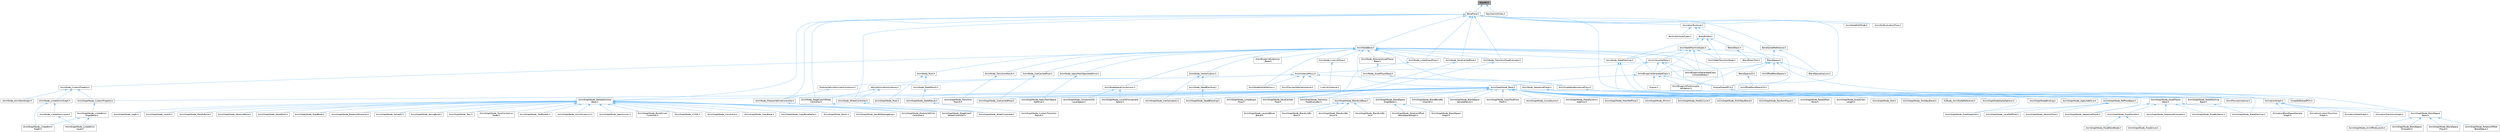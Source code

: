 digraph "Base64.h"
{
 // INTERACTIVE_SVG=YES
 // LATEX_PDF_SIZE
  bgcolor="transparent";
  edge [fontname=Helvetica,fontsize=10,labelfontname=Helvetica,labelfontsize=10];
  node [fontname=Helvetica,fontsize=10,shape=box,height=0.2,width=0.4];
  Node1 [id="Node000001",label="Base64.h",height=0.2,width=0.4,color="gray40", fillcolor="grey60", style="filled", fontcolor="black",tooltip=" "];
  Node1 -> Node2 [id="edge1_Node000001_Node000002",dir="back",color="steelblue1",style="solid",tooltip=" "];
  Node2 [id="Node000002",label="BonePose.h",height=0.2,width=0.4,color="grey40", fillcolor="white", style="filled",URL="$dd/d83/BonePose_8h.html",tooltip=" "];
  Node2 -> Node3 [id="edge2_Node000002_Node000003",dir="back",color="steelblue1",style="solid",tooltip=" "];
  Node3 [id="Node000003",label="AnimGraphNode_SkeletalControl\lBase.h",height=0.2,width=0.4,color="grey40", fillcolor="white", style="filled",URL="$d9/dff/AnimGraphNode__SkeletalControlBase_8h.html",tooltip=" "];
  Node3 -> Node4 [id="edge3_Node000003_Node000004",dir="back",color="steelblue1",style="solid",tooltip=" "];
  Node4 [id="Node000004",label="AnimGraphNode_AnimDynamics.h",height=0.2,width=0.4,color="grey40", fillcolor="white", style="filled",URL="$da/dc2/AnimGraphNode__AnimDynamics_8h.html",tooltip=" "];
  Node3 -> Node5 [id="edge4_Node000003_Node000005",dir="back",color="steelblue1",style="solid",tooltip=" "];
  Node5 [id="Node000005",label="AnimGraphNode_ApplyLimits.h",height=0.2,width=0.4,color="grey40", fillcolor="white", style="filled",URL="$dc/d36/AnimGraphNode__ApplyLimits_8h.html",tooltip=" "];
  Node3 -> Node6 [id="edge5_Node000003_Node000006",dir="back",color="steelblue1",style="solid",tooltip=" "];
  Node6 [id="Node000006",label="AnimGraphNode_BoneDriven\lController.h",height=0.2,width=0.4,color="grey40", fillcolor="white", style="filled",URL="$df/df3/AnimGraphNode__BoneDrivenController_8h.html",tooltip=" "];
  Node3 -> Node7 [id="edge6_Node000003_Node000007",dir="back",color="steelblue1",style="solid",tooltip=" "];
  Node7 [id="Node000007",label="AnimGraphNode_CCDIK.h",height=0.2,width=0.4,color="grey40", fillcolor="white", style="filled",URL="$df/d0d/AnimGraphNode__CCDIK_8h.html",tooltip=" "];
  Node3 -> Node8 [id="edge7_Node000003_Node000008",dir="back",color="steelblue1",style="solid",tooltip=" "];
  Node8 [id="Node000008",label="AnimGraphNode_Constraint.h",height=0.2,width=0.4,color="grey40", fillcolor="white", style="filled",URL="$d2/d98/AnimGraphNode__Constraint_8h.html",tooltip=" "];
  Node3 -> Node9 [id="edge8_Node000003_Node000009",dir="back",color="steelblue1",style="solid",tooltip=" "];
  Node9 [id="Node000009",label="AnimGraphNode_CopyBone.h",height=0.2,width=0.4,color="grey40", fillcolor="white", style="filled",URL="$dc/de6/AnimGraphNode__CopyBone_8h.html",tooltip=" "];
  Node3 -> Node10 [id="edge9_Node000003_Node000010",dir="back",color="steelblue1",style="solid",tooltip=" "];
  Node10 [id="Node000010",label="AnimGraphNode_CopyBoneDelta.h",height=0.2,width=0.4,color="grey40", fillcolor="white", style="filled",URL="$d8/d60/AnimGraphNode__CopyBoneDelta_8h.html",tooltip=" "];
  Node3 -> Node11 [id="edge10_Node000003_Node000011",dir="back",color="steelblue1",style="solid",tooltip=" "];
  Node11 [id="Node000011",label="AnimGraphNode_Fabrik.h",height=0.2,width=0.4,color="grey40", fillcolor="white", style="filled",URL="$d6/d79/AnimGraphNode__Fabrik_8h.html",tooltip=" "];
  Node3 -> Node12 [id="edge11_Node000003_Node000012",dir="back",color="steelblue1",style="solid",tooltip=" "];
  Node12 [id="Node000012",label="AnimGraphNode_HandIKRetargeting.h",height=0.2,width=0.4,color="grey40", fillcolor="white", style="filled",URL="$dd/dee/AnimGraphNode__HandIKRetargeting_8h.html",tooltip=" "];
  Node3 -> Node13 [id="edge12_Node000003_Node000013",dir="back",color="steelblue1",style="solid",tooltip=" "];
  Node13 [id="Node000013",label="AnimGraphNode_LegIK.h",height=0.2,width=0.4,color="grey40", fillcolor="white", style="filled",URL="$d3/d59/AnimGraphNode__LegIK_8h.html",tooltip=" "];
  Node3 -> Node14 [id="edge13_Node000003_Node000014",dir="back",color="steelblue1",style="solid",tooltip=" "];
  Node14 [id="Node000014",label="AnimGraphNode_LookAt.h",height=0.2,width=0.4,color="grey40", fillcolor="white", style="filled",URL="$dd/de3/AnimGraphNode__LookAt_8h.html",tooltip=" "];
  Node3 -> Node15 [id="edge14_Node000003_Node000015",dir="back",color="steelblue1",style="solid",tooltip=" "];
  Node15 [id="Node000015",label="AnimGraphNode_ModifyBone.h",height=0.2,width=0.4,color="grey40", fillcolor="white", style="filled",URL="$d1/d8e/AnimGraphNode__ModifyBone_8h.html",tooltip=" "];
  Node3 -> Node16 [id="edge15_Node000003_Node000016",dir="back",color="steelblue1",style="solid",tooltip=" "];
  Node16 [id="Node000016",label="AnimGraphNode_ModularVehicle\lController.h",height=0.2,width=0.4,color="grey40", fillcolor="white", style="filled",URL="$d3/d04/AnimGraphNode__ModularVehicleController_8h.html",tooltip=" "];
  Node3 -> Node17 [id="edge16_Node000003_Node000017",dir="back",color="steelblue1",style="solid",tooltip=" "];
  Node17 [id="Node000017",label="AnimGraphNode_ObserveBone.h",height=0.2,width=0.4,color="grey40", fillcolor="white", style="filled",URL="$d0/dcc/AnimGraphNode__ObserveBone_8h.html",tooltip=" "];
  Node3 -> Node18 [id="edge17_Node000003_Node000018",dir="back",color="steelblue1",style="solid",tooltip=" "];
  Node18 [id="Node000018",label="AnimGraphNode_ResetRoot.h",height=0.2,width=0.4,color="grey40", fillcolor="white", style="filled",URL="$dd/da9/AnimGraphNode__ResetRoot_8h.html",tooltip=" "];
  Node3 -> Node19 [id="edge18_Node000003_Node000019",dir="back",color="steelblue1",style="solid",tooltip=" "];
  Node19 [id="Node000019",label="AnimGraphNode_RigidBody.h",height=0.2,width=0.4,color="grey40", fillcolor="white", style="filled",URL="$d0/d05/AnimGraphNode__RigidBody_8h.html",tooltip=" "];
  Node3 -> Node20 [id="edge19_Node000003_Node000020",dir="back",color="steelblue1",style="solid",tooltip=" "];
  Node20 [id="Node000020",label="AnimGraphNode_RotationMultiplier.h",height=0.2,width=0.4,color="grey40", fillcolor="white", style="filled",URL="$d6/d16/AnimGraphNode__RotationMultiplier_8h.html",tooltip=" "];
  Node3 -> Node21 [id="edge20_Node000003_Node000021",dir="back",color="steelblue1",style="solid",tooltip=" "];
  Node21 [id="Node000021",label="AnimGraphNode_SplineIK.h",height=0.2,width=0.4,color="grey40", fillcolor="white", style="filled",URL="$d0/d7e/AnimGraphNode__SplineIK_8h.html",tooltip=" "];
  Node3 -> Node22 [id="edge21_Node000003_Node000022",dir="back",color="steelblue1",style="solid",tooltip=" "];
  Node22 [id="Node000022",label="AnimGraphNode_SpringBone.h",height=0.2,width=0.4,color="grey40", fillcolor="white", style="filled",URL="$dc/d38/AnimGraphNode__SpringBone_8h.html",tooltip=" "];
  Node3 -> Node23 [id="edge22_Node000003_Node000023",dir="back",color="steelblue1",style="solid",tooltip=" "];
  Node23 [id="Node000023",label="AnimGraphNode_StageCoach\lWheelController.h",height=0.2,width=0.4,color="grey40", fillcolor="white", style="filled",URL="$d6/dbe/AnimGraphNode__StageCoachWheelController_8h.html",tooltip=" "];
  Node3 -> Node24 [id="edge23_Node000003_Node000024",dir="back",color="steelblue1",style="solid",tooltip=" "];
  Node24 [id="Node000024",label="AnimGraphNode_Trail.h",height=0.2,width=0.4,color="grey40", fillcolor="white", style="filled",URL="$d4/d5a/AnimGraphNode__Trail_8h.html",tooltip=" "];
  Node3 -> Node25 [id="edge24_Node000003_Node000025",dir="back",color="steelblue1",style="solid",tooltip=" "];
  Node25 [id="Node000025",label="AnimGraphNode_TwistCorrective\lNode.h",height=0.2,width=0.4,color="grey40", fillcolor="white", style="filled",URL="$de/d7f/AnimGraphNode__TwistCorrectiveNode_8h.html",tooltip=" "];
  Node3 -> Node26 [id="edge25_Node000003_Node000026",dir="back",color="steelblue1",style="solid",tooltip=" "];
  Node26 [id="Node000026",label="AnimGraphNode_TwoBoneIK.h",height=0.2,width=0.4,color="grey40", fillcolor="white", style="filled",URL="$d1/dc2/AnimGraphNode__TwoBoneIK_8h.html",tooltip=" "];
  Node3 -> Node27 [id="edge26_Node000003_Node000027",dir="back",color="steelblue1",style="solid",tooltip=" "];
  Node27 [id="Node000027",label="AnimGraphNode_WheelController.h",height=0.2,width=0.4,color="grey40", fillcolor="white", style="filled",URL="$df/de4/AnimGraphNode__WheelController_8h.html",tooltip=" "];
  Node2 -> Node28 [id="edge27_Node000002_Node000028",dir="back",color="steelblue1",style="solid",tooltip=" "];
  Node28 [id="Node000028",label="AnimNodeBase.h",height=0.2,width=0.4,color="grey40", fillcolor="white", style="filled",URL="$d9/dce/AnimNodeBase_8h.html",tooltip=" "];
  Node28 -> Node29 [id="edge28_Node000028_Node000029",dir="back",color="steelblue1",style="solid",tooltip=" "];
  Node29 [id="Node000029",label="AnimBlueprintExtension\l_Base.h",height=0.2,width=0.4,color="grey40", fillcolor="white", style="filled",URL="$d1/d73/AnimBlueprintExtension__Base_8h.html",tooltip=" "];
  Node28 -> Node30 [id="edge29_Node000028_Node000030",dir="back",color="steelblue1",style="solid",tooltip=" "];
  Node30 [id="Node000030",label="AnimBlueprintGeneratedClass.h",height=0.2,width=0.4,color="grey40", fillcolor="white", style="filled",URL="$dc/d81/AnimBlueprintGeneratedClass_8h.html",tooltip=" "];
  Node30 -> Node31 [id="edge30_Node000030_Node000031",dir="back",color="steelblue1",style="solid",tooltip=" "];
  Node31 [id="Node000031",label="AnimBlueprintPostCompile\lValidation.h",height=0.2,width=0.4,color="grey40", fillcolor="white", style="filled",URL="$de/d1b/AnimBlueprintPostCompileValidation_8h.html",tooltip=" "];
  Node30 -> Node32 [id="edge31_Node000030_Node000032",dir="back",color="steelblue1",style="solid",tooltip=" "];
  Node32 [id="Node000032",label="AnimGraphNode_Base.h",height=0.2,width=0.4,color="grey40", fillcolor="white", style="filled",URL="$d0/dfb/AnimGraphNode__Base_8h.html",tooltip=" "];
  Node32 -> Node33 [id="edge32_Node000032_Node000033",dir="back",color="steelblue1",style="solid",tooltip=" "];
  Node33 [id="Node000033",label="AnimGraphNodeAlphaOptions.h",height=0.2,width=0.4,color="grey40", fillcolor="white", style="filled",URL="$d6/df6/AnimGraphNodeAlphaOptions_8h.html",tooltip=" "];
  Node32 -> Node34 [id="edge33_Node000032_Node000034",dir="back",color="steelblue1",style="solid",tooltip=" "];
  Node34 [id="Node000034",label="AnimGraphNodeBinding.h",height=0.2,width=0.4,color="grey40", fillcolor="white", style="filled",URL="$d6/d3b/AnimGraphNodeBinding_8h.html",tooltip=" "];
  Node32 -> Node35 [id="edge34_Node000032_Node000035",dir="back",color="steelblue1",style="solid",tooltip=" "];
  Node35 [id="Node000035",label="AnimGraphNode_ApplyAdditive.h",height=0.2,width=0.4,color="grey40", fillcolor="white", style="filled",URL="$da/d67/AnimGraphNode__ApplyAdditive_8h.html",tooltip=" "];
  Node32 -> Node36 [id="edge35_Node000032_Node000036",dir="back",color="steelblue1",style="solid",tooltip=" "];
  Node36 [id="Node000036",label="AnimGraphNode_ApplyMeshSpace\lAdditive.h",height=0.2,width=0.4,color="grey40", fillcolor="white", style="filled",URL="$dd/dc4/AnimGraphNode__ApplyMeshSpaceAdditive_8h.html",tooltip=" "];
  Node32 -> Node37 [id="edge36_Node000032_Node000037",dir="back",color="steelblue1",style="solid",tooltip=" "];
  Node37 [id="Node000037",label="AnimGraphNode_AssetPlayer\lBase.h",height=0.2,width=0.4,color="grey40", fillcolor="white", style="filled",URL="$d1/d4f/AnimGraphNode__AssetPlayerBase_8h.html",tooltip=" "];
  Node37 -> Node38 [id="edge37_Node000037_Node000038",dir="back",color="steelblue1",style="solid",tooltip=" "];
  Node38 [id="Node000038",label="AnimGraphNode_BlendSpace\lBase.h",height=0.2,width=0.4,color="grey40", fillcolor="white", style="filled",URL="$d7/d6d/AnimGraphNode__BlendSpaceBase_8h.html",tooltip=" "];
  Node38 -> Node39 [id="edge38_Node000038_Node000039",dir="back",color="steelblue1",style="solid",tooltip=" "];
  Node39 [id="Node000039",label="AnimGraphNode_AimOffsetLookAt.h",height=0.2,width=0.4,color="grey40", fillcolor="white", style="filled",URL="$d2/daa/AnimGraphNode__AimOffsetLookAt_8h.html",tooltip=" "];
  Node38 -> Node40 [id="edge39_Node000038_Node000040",dir="back",color="steelblue1",style="solid",tooltip=" "];
  Node40 [id="Node000040",label="AnimGraphNode_BlendSpace\lEvaluator.h",height=0.2,width=0.4,color="grey40", fillcolor="white", style="filled",URL="$d0/d5d/AnimGraphNode__BlendSpaceEvaluator_8h.html",tooltip=" "];
  Node38 -> Node41 [id="edge40_Node000038_Node000041",dir="back",color="steelblue1",style="solid",tooltip=" "];
  Node41 [id="Node000041",label="AnimGraphNode_BlendSpace\lPlayer.h",height=0.2,width=0.4,color="grey40", fillcolor="white", style="filled",URL="$d2/d22/AnimGraphNode__BlendSpacePlayer_8h.html",tooltip=" "];
  Node38 -> Node42 [id="edge41_Node000038_Node000042",dir="back",color="steelblue1",style="solid",tooltip=" "];
  Node42 [id="Node000042",label="AnimGraphNode_RotationOffset\lBlendSpace.h",height=0.2,width=0.4,color="grey40", fillcolor="white", style="filled",URL="$dc/dd5/AnimGraphNode__RotationOffsetBlendSpace_8h.html",tooltip=" "];
  Node37 -> Node43 [id="edge42_Node000037_Node000043",dir="back",color="steelblue1",style="solid",tooltip=" "];
  Node43 [id="Node000043",label="AnimGraphNode_PoseByName.h",height=0.2,width=0.4,color="grey40", fillcolor="white", style="filled",URL="$d7/d02/AnimGraphNode__PoseByName_8h.html",tooltip=" "];
  Node37 -> Node44 [id="edge43_Node000037_Node000044",dir="back",color="steelblue1",style="solid",tooltip=" "];
  Node44 [id="Node000044",label="AnimGraphNode_PoseHandler.h",height=0.2,width=0.4,color="grey40", fillcolor="white", style="filled",URL="$df/dfb/AnimGraphNode__PoseHandler_8h.html",tooltip=" "];
  Node44 -> Node45 [id="edge44_Node000044_Node000045",dir="back",color="steelblue1",style="solid",tooltip=" "];
  Node45 [id="Node000045",label="AnimGraphNode_PoseBlendNode.h",height=0.2,width=0.4,color="grey40", fillcolor="white", style="filled",URL="$de/d70/AnimGraphNode__PoseBlendNode_8h.html",tooltip=" "];
  Node44 -> Node46 [id="edge45_Node000044_Node000046",dir="back",color="steelblue1",style="solid",tooltip=" "];
  Node46 [id="Node000046",label="AnimGraphNode_PoseDriver.h",height=0.2,width=0.4,color="grey40", fillcolor="white", style="filled",URL="$d7/d7d/AnimGraphNode__PoseDriver_8h.html",tooltip=" "];
  Node37 -> Node47 [id="edge46_Node000037_Node000047",dir="back",color="steelblue1",style="solid",tooltip=" "];
  Node47 [id="Node000047",label="AnimGraphNode_SequenceEvaluator.h",height=0.2,width=0.4,color="grey40", fillcolor="white", style="filled",URL="$d1/d1c/AnimGraphNode__SequenceEvaluator_8h.html",tooltip=" "];
  Node37 -> Node48 [id="edge47_Node000037_Node000048",dir="back",color="steelblue1",style="solid",tooltip=" "];
  Node48 [id="Node000048",label="AnimGraphNode_SequencePlayer.h",height=0.2,width=0.4,color="grey40", fillcolor="white", style="filled",URL="$d2/d91/AnimGraphNode__SequencePlayer_8h.html",tooltip=" "];
  Node32 -> Node49 [id="edge48_Node000032_Node000049",dir="back",color="steelblue1",style="solid",tooltip=" "];
  Node49 [id="Node000049",label="AnimGraphNode_BlendBoneBy\lChannel.h",height=0.2,width=0.4,color="grey40", fillcolor="white", style="filled",URL="$de/da9/AnimGraphNode__BlendBoneByChannel_8h.html",tooltip=" "];
  Node32 -> Node50 [id="edge49_Node000032_Node000050",dir="back",color="steelblue1",style="solid",tooltip=" "];
  Node50 [id="Node000050",label="AnimGraphNode_BlendListBase.h",height=0.2,width=0.4,color="grey40", fillcolor="white", style="filled",URL="$d7/d20/AnimGraphNode__BlendListBase_8h.html",tooltip=" "];
  Node50 -> Node51 [id="edge50_Node000050_Node000051",dir="back",color="steelblue1",style="solid",tooltip=" "];
  Node51 [id="Node000051",label="AnimGraphNode_BlendListBy\lBool.h",height=0.2,width=0.4,color="grey40", fillcolor="white", style="filled",URL="$d9/d9d/AnimGraphNode__BlendListByBool_8h.html",tooltip=" "];
  Node50 -> Node52 [id="edge51_Node000050_Node000052",dir="back",color="steelblue1",style="solid",tooltip=" "];
  Node52 [id="Node000052",label="AnimGraphNode_BlendListBy\lEnum.h",height=0.2,width=0.4,color="grey40", fillcolor="white", style="filled",URL="$de/d60/AnimGraphNode__BlendListByEnum_8h.html",tooltip=" "];
  Node50 -> Node53 [id="edge52_Node000050_Node000053",dir="back",color="steelblue1",style="solid",tooltip=" "];
  Node53 [id="Node000053",label="AnimGraphNode_BlendListBy\lInt.h",height=0.2,width=0.4,color="grey40", fillcolor="white", style="filled",URL="$dc/df2/AnimGraphNode__BlendListByInt_8h.html",tooltip=" "];
  Node50 -> Node54 [id="edge53_Node000050_Node000054",dir="back",color="steelblue1",style="solid",tooltip=" "];
  Node54 [id="Node000054",label="AnimGraphNode_LayeredBone\lBlend.h",height=0.2,width=0.4,color="grey40", fillcolor="white", style="filled",URL="$d2/d01/AnimGraphNode__LayeredBoneBlend_8h.html",tooltip=" "];
  Node32 -> Node55 [id="edge54_Node000032_Node000055",dir="back",color="steelblue1",style="solid",tooltip=" "];
  Node55 [id="Node000055",label="AnimGraphNode_BlendSpace\lGraphBase.h",height=0.2,width=0.4,color="grey40", fillcolor="white", style="filled",URL="$d6/d44/AnimGraphNode__BlendSpaceGraphBase_8h.html",tooltip=" "];
  Node55 -> Node56 [id="edge55_Node000055_Node000056",dir="back",color="steelblue1",style="solid",tooltip=" "];
  Node56 [id="Node000056",label="AnimGraphNode_BlendSpace\lGraph.h",height=0.2,width=0.4,color="grey40", fillcolor="white", style="filled",URL="$d7/d81/AnimGraphNode__BlendSpaceGraph_8h.html",tooltip=" "];
  Node55 -> Node57 [id="edge56_Node000055_Node000057",dir="back",color="steelblue1",style="solid",tooltip=" "];
  Node57 [id="Node000057",label="AnimGraphNode_RotationOffset\lBlendSpaceGraph.h",height=0.2,width=0.4,color="grey40", fillcolor="white", style="filled",URL="$d0/d4c/AnimGraphNode__RotationOffsetBlendSpaceGraph_8h.html",tooltip=" "];
  Node32 -> Node58 [id="edge57_Node000032_Node000058",dir="back",color="steelblue1",style="solid",tooltip=" "];
  Node58 [id="Node000058",label="AnimGraphNode_BlendSpace\lSampleResult.h",height=0.2,width=0.4,color="grey40", fillcolor="white", style="filled",URL="$de/df8/AnimGraphNode__BlendSpaceSampleResult_8h.html",tooltip=" "];
  Node32 -> Node59 [id="edge58_Node000032_Node000059",dir="back",color="steelblue1",style="solid",tooltip=" "];
  Node59 [id="Node000059",label="AnimGraphNode_ComponentTo\lLocalSpace.h",height=0.2,width=0.4,color="grey40", fillcolor="white", style="filled",URL="$d1/d3f/AnimGraphNode__ComponentToLocalSpace_8h.html",tooltip=" "];
  Node32 -> Node60 [id="edge59_Node000032_Node000060",dir="back",color="steelblue1",style="solid",tooltip=" "];
  Node60 [id="Node000060",label="AnimGraphNode_CopyPoseFrom\lMesh.h",height=0.2,width=0.4,color="grey40", fillcolor="white", style="filled",URL="$d6/d71/AnimGraphNode__CopyPoseFromMesh_8h.html",tooltip=" "];
  Node32 -> Node61 [id="edge60_Node000032_Node000061",dir="back",color="steelblue1",style="solid",tooltip=" "];
  Node61 [id="Node000061",label="AnimGraphNode_CurveSource.h",height=0.2,width=0.4,color="grey40", fillcolor="white", style="filled",URL="$dc/de5/AnimGraphNode__CurveSource_8h.html",tooltip=" "];
  Node32 -> Node62 [id="edge61_Node000032_Node000062",dir="back",color="steelblue1",style="solid",tooltip=" "];
  Node62 [id="Node000062",label="AnimGraphNode_CustomProperty.h",height=0.2,width=0.4,color="grey40", fillcolor="white", style="filled",URL="$d8/d3f/AnimGraphNode__CustomProperty_8h.html",tooltip=" "];
  Node62 -> Node63 [id="edge62_Node000062_Node000063",dir="back",color="steelblue1",style="solid",tooltip=" "];
  Node63 [id="Node000063",label="AnimGraphNode_LinkedAnim\lGraphBase.h",height=0.2,width=0.4,color="grey40", fillcolor="white", style="filled",URL="$d5/de1/AnimGraphNode__LinkedAnimGraphBase_8h.html",tooltip=" "];
  Node63 -> Node64 [id="edge63_Node000063_Node000064",dir="back",color="steelblue1",style="solid",tooltip=" "];
  Node64 [id="Node000064",label="AnimGraphNode_LinkedAnim\lGraph.h",height=0.2,width=0.4,color="grey40", fillcolor="white", style="filled",URL="$da/dd5/AnimGraphNode__LinkedAnimGraph_8h.html",tooltip=" "];
  Node63 -> Node65 [id="edge64_Node000063_Node000065",dir="back",color="steelblue1",style="solid",tooltip=" "];
  Node65 [id="Node000065",label="AnimGraphNode_LinkedAnim\lLayer.h",height=0.2,width=0.4,color="grey40", fillcolor="white", style="filled",URL="$dc/d51/AnimGraphNode__LinkedAnimLayer_8h.html",tooltip=" "];
  Node32 -> Node66 [id="edge65_Node000032_Node000066",dir="back",color="steelblue1",style="solid",tooltip=" "];
  Node66 [id="Node000066",label="AnimGraphNode_DeadBlending.h",height=0.2,width=0.4,color="grey40", fillcolor="white", style="filled",URL="$d8/d73/AnimGraphNode__DeadBlending_8h.html",tooltip=" "];
  Node32 -> Node67 [id="edge66_Node000032_Node000067",dir="back",color="steelblue1",style="solid",tooltip=" "];
  Node67 [id="Node000067",label="AnimGraphNode_Inertialization.h",height=0.2,width=0.4,color="grey40", fillcolor="white", style="filled",URL="$d7/d66/AnimGraphNode__Inertialization_8h.html",tooltip=" "];
  Node32 -> Node68 [id="edge67_Node000032_Node000068",dir="back",color="steelblue1",style="solid",tooltip=" "];
  Node68 [id="Node000068",label="AnimGraphNode_LinkedInput\lPose.h",height=0.2,width=0.4,color="grey40", fillcolor="white", style="filled",URL="$d7/d8c/AnimGraphNode__LinkedInputPose_8h.html",tooltip=" "];
  Node32 -> Node69 [id="edge68_Node000032_Node000069",dir="back",color="steelblue1",style="solid",tooltip=" "];
  Node69 [id="Node000069",label="AnimGraphNode_LocalToComponent\lSpace.h",height=0.2,width=0.4,color="grey40", fillcolor="white", style="filled",URL="$d6/d01/AnimGraphNode__LocalToComponentSpace_8h.html",tooltip=" "];
  Node32 -> Node70 [id="edge69_Node000032_Node000070",dir="back",color="steelblue1",style="solid",tooltip=" "];
  Node70 [id="Node000070",label="AnimGraphNode_MakeDynamic\lAdditive.h",height=0.2,width=0.4,color="grey40", fillcolor="white", style="filled",URL="$d4/dc9/AnimGraphNode__MakeDynamicAdditive_8h.html",tooltip=" "];
  Node32 -> Node71 [id="edge70_Node000032_Node000071",dir="back",color="steelblue1",style="solid",tooltip=" "];
  Node71 [id="Node000071",label="AnimGraphNode_MeshRefPose.h",height=0.2,width=0.4,color="grey40", fillcolor="white", style="filled",URL="$d3/d58/AnimGraphNode__MeshRefPose_8h.html",tooltip=" "];
  Node32 -> Node72 [id="edge71_Node000032_Node000072",dir="back",color="steelblue1",style="solid",tooltip=" "];
  Node72 [id="Node000072",label="AnimGraphNode_Mirror.h",height=0.2,width=0.4,color="grey40", fillcolor="white", style="filled",URL="$de/d96/AnimGraphNode__Mirror_8h.html",tooltip=" "];
  Node32 -> Node73 [id="edge72_Node000032_Node000073",dir="back",color="steelblue1",style="solid",tooltip=" "];
  Node73 [id="Node000073",label="AnimGraphNode_ModifyCurve.h",height=0.2,width=0.4,color="grey40", fillcolor="white", style="filled",URL="$d5/d09/AnimGraphNode__ModifyCurve_8h.html",tooltip=" "];
  Node32 -> Node74 [id="edge73_Node000032_Node000074",dir="back",color="steelblue1",style="solid",tooltip=" "];
  Node74 [id="Node000074",label="AnimGraphNode_MultiWayBlend.h",height=0.2,width=0.4,color="grey40", fillcolor="white", style="filled",URL="$dd/dcb/AnimGraphNode__MultiWayBlend_8h.html",tooltip=" "];
  Node32 -> Node75 [id="edge74_Node000032_Node000075",dir="back",color="steelblue1",style="solid",tooltip=" "];
  Node75 [id="Node000075",label="AnimGraphNode_PoseSnapshot.h",height=0.2,width=0.4,color="grey40", fillcolor="white", style="filled",URL="$d1/d92/AnimGraphNode__PoseSnapshot_8h.html",tooltip=" "];
  Node32 -> Node76 [id="edge75_Node000032_Node000076",dir="back",color="steelblue1",style="solid",tooltip=" "];
  Node76 [id="Node000076",label="AnimGraphNode_RandomPlayer.h",height=0.2,width=0.4,color="grey40", fillcolor="white", style="filled",URL="$dc/d48/AnimGraphNode__RandomPlayer_8h.html",tooltip=" "];
  Node32 -> Node77 [id="edge76_Node000032_Node000077",dir="back",color="steelblue1",style="solid",tooltip=" "];
  Node77 [id="Node000077",label="AnimGraphNode_RefPoseBase.h",height=0.2,width=0.4,color="grey40", fillcolor="white", style="filled",URL="$d8/d34/AnimGraphNode__RefPoseBase_8h.html",tooltip=" "];
  Node77 -> Node78 [id="edge77_Node000077_Node000078",dir="back",color="steelblue1",style="solid",tooltip=" "];
  Node78 [id="Node000078",label="AnimGraphNode_IdentityPose.h",height=0.2,width=0.4,color="grey40", fillcolor="white", style="filled",URL="$d8/dac/AnimGraphNode__IdentityPose_8h.html",tooltip=" "];
  Node77 -> Node79 [id="edge78_Node000077_Node000079",dir="back",color="steelblue1",style="solid",tooltip=" "];
  Node79 [id="Node000079",label="AnimGraphNode_LocalRefPose.h",height=0.2,width=0.4,color="grey40", fillcolor="white", style="filled",URL="$df/d6f/AnimGraphNode__LocalRefPose_8h.html",tooltip=" "];
  Node77 -> Node75 [id="edge79_Node000077_Node000075",dir="back",color="steelblue1",style="solid",tooltip=" "];
  Node32 -> Node80 [id="edge80_Node000032_Node000080",dir="back",color="steelblue1",style="solid",tooltip=" "];
  Node80 [id="Node000080",label="AnimGraphNode_Root.h",height=0.2,width=0.4,color="grey40", fillcolor="white", style="filled",URL="$d2/d39/AnimGraphNode__Root_8h.html",tooltip=" "];
  Node32 -> Node81 [id="edge81_Node000032_Node000081",dir="back",color="steelblue1",style="solid",tooltip=" "];
  Node81 [id="Node000081",label="AnimGraphNode_RotateRoot\lBone.h",height=0.2,width=0.4,color="grey40", fillcolor="white", style="filled",URL="$d4/de0/AnimGraphNode__RotateRootBone_8h.html",tooltip=" "];
  Node32 -> Node82 [id="edge82_Node000032_Node000082",dir="back",color="steelblue1",style="solid",tooltip=" "];
  Node82 [id="Node000082",label="AnimGraphNode_SaveCached\lPose.h",height=0.2,width=0.4,color="grey40", fillcolor="white", style="filled",URL="$df/d5e/AnimGraphNode__SaveCachedPose_8h.html",tooltip=" "];
  Node32 -> Node83 [id="edge83_Node000032_Node000083",dir="back",color="steelblue1",style="solid",tooltip=" "];
  Node83 [id="Node000083",label="AnimGraphNode_ScaleChain\lLength.h",height=0.2,width=0.4,color="grey40", fillcolor="white", style="filled",URL="$d9/df8/AnimGraphNode__ScaleChainLength_8h.html",tooltip=" "];
  Node32 -> Node3 [id="edge84_Node000032_Node000003",dir="back",color="steelblue1",style="solid",tooltip=" "];
  Node32 -> Node84 [id="edge85_Node000032_Node000084",dir="back",color="steelblue1",style="solid",tooltip=" "];
  Node84 [id="Node000084",label="AnimGraphNode_Slot.h",height=0.2,width=0.4,color="grey40", fillcolor="white", style="filled",URL="$df/d63/AnimGraphNode__Slot_8h.html",tooltip=" "];
  Node32 -> Node85 [id="edge86_Node000032_Node000085",dir="back",color="steelblue1",style="solid",tooltip=" "];
  Node85 [id="Node000085",label="AnimGraphNode_StateMachine\lBase.h",height=0.2,width=0.4,color="grey40", fillcolor="white", style="filled",URL="$dc/d11/AnimGraphNode__StateMachineBase_8h.html",tooltip=" "];
  Node85 -> Node86 [id="edge87_Node000085_Node000086",dir="back",color="steelblue1",style="solid",tooltip=" "];
  Node86 [id="Node000086",label="AnimGraphNode_StateMachine.h",height=0.2,width=0.4,color="grey40", fillcolor="white", style="filled",URL="$d9/d4d/AnimGraphNode__StateMachine_8h.html",tooltip=" "];
  Node32 -> Node87 [id="edge88_Node000032_Node000087",dir="back",color="steelblue1",style="solid",tooltip=" "];
  Node87 [id="Node000087",label="AnimGraphNode_StateResult.h",height=0.2,width=0.4,color="grey40", fillcolor="white", style="filled",URL="$d3/d7e/AnimGraphNode__StateResult_8h.html",tooltip=" "];
  Node87 -> Node88 [id="edge89_Node000087_Node000088",dir="back",color="steelblue1",style="solid",tooltip=" "];
  Node88 [id="Node000088",label="AnimGraphNode_CustomTransition\lResult.h",height=0.2,width=0.4,color="grey40", fillcolor="white", style="filled",URL="$df/d6e/AnimGraphNode__CustomTransitionResult_8h.html",tooltip=" "];
  Node32 -> Node89 [id="edge90_Node000032_Node000089",dir="back",color="steelblue1",style="solid",tooltip=" "];
  Node89 [id="Node000089",label="AnimGraphNode_Transition\lPoseEvaluator.h",height=0.2,width=0.4,color="grey40", fillcolor="white", style="filled",URL="$d8/dec/AnimGraphNode__TransitionPoseEvaluator_8h.html",tooltip=" "];
  Node32 -> Node90 [id="edge91_Node000032_Node000090",dir="back",color="steelblue1",style="solid",tooltip=" "];
  Node90 [id="Node000090",label="AnimGraphNode_Transition\lResult.h",height=0.2,width=0.4,color="grey40", fillcolor="white", style="filled",URL="$d7/d74/AnimGraphNode__TransitionResult_8h.html",tooltip=" "];
  Node32 -> Node91 [id="edge92_Node000032_Node000091",dir="back",color="steelblue1",style="solid",tooltip=" "];
  Node91 [id="Node000091",label="AnimGraphNode_TwoWayBlend.h",height=0.2,width=0.4,color="grey40", fillcolor="white", style="filled",URL="$d0/df0/AnimGraphNode__TwoWayBlend_8h.html",tooltip=" "];
  Node32 -> Node92 [id="edge93_Node000032_Node000092",dir="back",color="steelblue1",style="solid",tooltip=" "];
  Node92 [id="Node000092",label="AnimGraphNode_UseCachedPose.h",height=0.2,width=0.4,color="grey40", fillcolor="white", style="filled",URL="$d8/d30/AnimGraphNode__UseCachedPose_8h.html",tooltip=" "];
  Node32 -> Node93 [id="edge94_Node000032_Node000093",dir="back",color="steelblue1",style="solid",tooltip=" "];
  Node93 [id="Node000093",label="AnimationGraph.h",height=0.2,width=0.4,color="grey40", fillcolor="white", style="filled",URL="$df/d2e/AnimationGraph_8h.html",tooltip=" "];
  Node93 -> Node94 [id="edge95_Node000093_Node000094",dir="back",color="steelblue1",style="solid",tooltip=" "];
  Node94 [id="Node000094",label="AnimationBlendSpaceSample\lGraph.h",height=0.2,width=0.4,color="grey40", fillcolor="white", style="filled",URL="$d1/d35/AnimationBlendSpaceSampleGraph_8h.html",tooltip=" "];
  Node93 -> Node95 [id="edge96_Node000093_Node000095",dir="back",color="steelblue1",style="solid",tooltip=" "];
  Node95 [id="Node000095",label="AnimationCustomTransition\lGraph.h",height=0.2,width=0.4,color="grey40", fillcolor="white", style="filled",URL="$dc/d6c/AnimationCustomTransitionGraph_8h.html",tooltip=" "];
  Node93 -> Node96 [id="edge97_Node000093_Node000096",dir="back",color="steelblue1",style="solid",tooltip=" "];
  Node96 [id="Node000096",label="AnimationStateGraph.h",height=0.2,width=0.4,color="grey40", fillcolor="white", style="filled",URL="$d1/d71/AnimationStateGraph_8h.html",tooltip=" "];
  Node93 -> Node97 [id="edge98_Node000093_Node000097",dir="back",color="steelblue1",style="solid",tooltip=" "];
  Node97 [id="Node000097",label="AnimationTransitionGraph.h",height=0.2,width=0.4,color="grey40", fillcolor="white", style="filled",URL="$d2/d0b/AnimationTransitionGraph_8h.html",tooltip=" "];
  Node32 -> Node98 [id="edge99_Node000032_Node000098",dir="back",color="steelblue1",style="solid",tooltip=" "];
  Node98 [id="Node000098",label="K2Node_AnimNodeReference.h",height=0.2,width=0.4,color="grey40", fillcolor="white", style="filled",URL="$d2/d81/K2Node__AnimNodeReference_8h.html",tooltip=" "];
  Node30 -> Node99 [id="edge100_Node000030_Node000099",dir="back",color="steelblue1",style="solid",tooltip=" "];
  Node99 [id="Node000099",label="Engine.h",height=0.2,width=0.4,color="grey40", fillcolor="white", style="filled",URL="$d1/d34/Public_2Engine_8h.html",tooltip=" "];
  Node30 -> Node100 [id="edge101_Node000030_Node000100",dir="back",color="steelblue1",style="solid",tooltip=" "];
  Node100 [id="Node000100",label="EngineSharedPCH.h",height=0.2,width=0.4,color="grey40", fillcolor="white", style="filled",URL="$dc/dbb/EngineSharedPCH_8h.html",tooltip=" "];
  Node100 -> Node101 [id="edge102_Node000100_Node000101",dir="back",color="steelblue1",style="solid",tooltip=" "];
  Node101 [id="Node000101",label="UnrealEdSharedPCH.h",height=0.2,width=0.4,color="grey40", fillcolor="white", style="filled",URL="$d1/de6/UnrealEdSharedPCH_8h.html",tooltip=" "];
  Node28 -> Node32 [id="edge103_Node000028_Node000032",dir="back",color="steelblue1",style="solid",tooltip=" "];
  Node28 -> Node102 [id="edge104_Node000028_Node000102",dir="back",color="steelblue1",style="solid",tooltip=" "];
  Node102 [id="Node000102",label="AnimNodeAlphaOptions.h",height=0.2,width=0.4,color="grey40", fillcolor="white", style="filled",URL="$df/d96/AnimNodeAlphaOptions_8h.html",tooltip=" "];
  Node28 -> Node103 [id="edge105_Node000028_Node000103",dir="back",color="steelblue1",style="solid",tooltip=" "];
  Node103 [id="Node000103",label="AnimNodeSpaceConversions.h",height=0.2,width=0.4,color="grey40", fillcolor="white", style="filled",URL="$da/d0a/AnimNodeSpaceConversions_8h.html",tooltip=" "];
  Node103 -> Node59 [id="edge106_Node000103_Node000059",dir="back",color="steelblue1",style="solid",tooltip=" "];
  Node103 -> Node69 [id="edge107_Node000103_Node000069",dir="back",color="steelblue1",style="solid",tooltip=" "];
  Node28 -> Node104 [id="edge108_Node000028_Node000104",dir="back",color="steelblue1",style="solid",tooltip=" "];
  Node104 [id="Node000104",label="AnimNode_ApplyMeshSpaceAdditive.h",height=0.2,width=0.4,color="grey40", fillcolor="white", style="filled",URL="$d9/d6b/AnimNode__ApplyMeshSpaceAdditive_8h.html",tooltip=" "];
  Node104 -> Node36 [id="edge109_Node000104_Node000036",dir="back",color="steelblue1",style="solid",tooltip=" "];
  Node28 -> Node105 [id="edge110_Node000028_Node000105",dir="back",color="steelblue1",style="solid",tooltip=" "];
  Node105 [id="Node000105",label="AnimNode_CustomProperty.h",height=0.2,width=0.4,color="grey40", fillcolor="white", style="filled",URL="$d3/ddc/AnimNode__CustomProperty_8h.html",tooltip=" "];
  Node105 -> Node62 [id="edge111_Node000105_Node000062",dir="back",color="steelblue1",style="solid",tooltip=" "];
  Node105 -> Node106 [id="edge112_Node000105_Node000106",dir="back",color="steelblue1",style="solid",tooltip=" "];
  Node106 [id="Node000106",label="AnimNode_AnimNextGraph.h",height=0.2,width=0.4,color="grey40", fillcolor="white", style="filled",URL="$d5/d20/AnimNode__AnimNextGraph_8h.html",tooltip=" "];
  Node105 -> Node107 [id="edge113_Node000105_Node000107",dir="back",color="steelblue1",style="solid",tooltip=" "];
  Node107 [id="Node000107",label="AnimNode_LinkedAnimGraph.h",height=0.2,width=0.4,color="grey40", fillcolor="white", style="filled",URL="$d8/d5e/AnimNode__LinkedAnimGraph_8h.html",tooltip=" "];
  Node107 -> Node64 [id="edge114_Node000107_Node000064",dir="back",color="steelblue1",style="solid",tooltip=" "];
  Node107 -> Node108 [id="edge115_Node000107_Node000108",dir="back",color="steelblue1",style="solid",tooltip=" "];
  Node108 [id="Node000108",label="AnimNode_LinkedAnimLayer.h",height=0.2,width=0.4,color="grey40", fillcolor="white", style="filled",URL="$da/d11/AnimNode__LinkedAnimLayer_8h.html",tooltip=" "];
  Node108 -> Node65 [id="edge116_Node000108_Node000065",dir="back",color="steelblue1",style="solid",tooltip=" "];
  Node28 -> Node109 [id="edge117_Node000028_Node000109",dir="back",color="steelblue1",style="solid",tooltip=" "];
  Node109 [id="Node000109",label="AnimNode_Inertialization.h",height=0.2,width=0.4,color="grey40", fillcolor="white", style="filled",URL="$d8/d62/AnimNode__Inertialization_8h.html",tooltip=" "];
  Node109 -> Node67 [id="edge118_Node000109_Node000067",dir="back",color="steelblue1",style="solid",tooltip=" "];
  Node109 -> Node110 [id="edge119_Node000109_Node000110",dir="back",color="steelblue1",style="solid",tooltip=" "];
  Node110 [id="Node000110",label="AnimNode_DeadBlending.h",height=0.2,width=0.4,color="grey40", fillcolor="white", style="filled",URL="$df/dfa/AnimNode__DeadBlending_8h.html",tooltip=" "];
  Node110 -> Node66 [id="edge120_Node000110_Node000066",dir="back",color="steelblue1",style="solid",tooltip=" "];
  Node28 -> Node111 [id="edge121_Node000028_Node000111",dir="back",color="steelblue1",style="solid",tooltip=" "];
  Node111 [id="Node000111",label="AnimNode_LinkedInputPose.h",height=0.2,width=0.4,color="grey40", fillcolor="white", style="filled",URL="$d3/d07/AnimNode__LinkedInputPose_8h.html",tooltip=" "];
  Node111 -> Node68 [id="edge122_Node000111_Node000068",dir="back",color="steelblue1",style="solid",tooltip=" "];
  Node28 -> Node112 [id="edge123_Node000028_Node000112",dir="back",color="steelblue1",style="solid",tooltip=" "];
  Node112 [id="Node000112",label="AnimNode_LiveLinkPose.h",height=0.2,width=0.4,color="grey40", fillcolor="white", style="filled",URL="$df/d09/AnimNode__LiveLinkPose_8h.html",tooltip=" "];
  Node112 -> Node113 [id="edge124_Node000112_Node000113",dir="back",color="steelblue1",style="solid",tooltip=" "];
  Node113 [id="Node000113",label="LiveLinkInstance.h",height=0.2,width=0.4,color="grey40", fillcolor="white", style="filled",URL="$d5/d97/LiveLinkInstance_8h.html",tooltip=" "];
  Node28 -> Node114 [id="edge125_Node000028_Node000114",dir="back",color="steelblue1",style="solid",tooltip=" "];
  Node114 [id="Node000114",label="AnimNode_RelevantAssetPlayer\lBase.h",height=0.2,width=0.4,color="grey40", fillcolor="white", style="filled",URL="$d5/d02/AnimNode__RelevantAssetPlayerBase_8h.html",tooltip=" "];
  Node114 -> Node115 [id="edge126_Node000114_Node000115",dir="back",color="steelblue1",style="solid",tooltip=" "];
  Node115 [id="Node000115",label="AnimNode_AssetPlayerBase.h",height=0.2,width=0.4,color="grey40", fillcolor="white", style="filled",URL="$db/d4a/AnimNode__AssetPlayerBase_8h.html",tooltip=" "];
  Node115 -> Node116 [id="edge127_Node000115_Node000116",dir="back",color="steelblue1",style="solid",tooltip=" "];
  Node116 [id="Node000116",label="AnimNode_SequencePlayer.h",height=0.2,width=0.4,color="grey40", fillcolor="white", style="filled",URL="$d6/d7e/AnimNode__SequencePlayer_8h.html",tooltip=" "];
  Node116 -> Node48 [id="edge128_Node000116_Node000048",dir="back",color="steelblue1",style="solid",tooltip=" "];
  Node28 -> Node117 [id="edge129_Node000028_Node000117",dir="back",color="steelblue1",style="solid",tooltip=" "];
  Node117 [id="Node000117",label="AnimNode_Root.h",height=0.2,width=0.4,color="grey40", fillcolor="white", style="filled",URL="$d3/d2c/AnimNode__Root_8h.html",tooltip=" "];
  Node117 -> Node80 [id="edge130_Node000117_Node000080",dir="back",color="steelblue1",style="solid",tooltip=" "];
  Node117 -> Node118 [id="edge131_Node000117_Node000118",dir="back",color="steelblue1",style="solid",tooltip=" "];
  Node118 [id="Node000118",label="AnimNode_StateResult.h",height=0.2,width=0.4,color="grey40", fillcolor="white", style="filled",URL="$d5/ded/AnimNode__StateResult_8h.html",tooltip=" "];
  Node118 -> Node87 [id="edge132_Node000118_Node000087",dir="back",color="steelblue1",style="solid",tooltip=" "];
  Node28 -> Node119 [id="edge133_Node000028_Node000119",dir="back",color="steelblue1",style="solid",tooltip=" "];
  Node119 [id="Node000119",label="AnimNode_SaveCachedPose.h",height=0.2,width=0.4,color="grey40", fillcolor="white", style="filled",URL="$d8/d46/AnimNode__SaveCachedPose_8h.html",tooltip=" "];
  Node119 -> Node82 [id="edge134_Node000119_Node000082",dir="back",color="steelblue1",style="solid",tooltip=" "];
  Node28 -> Node120 [id="edge135_Node000028_Node000120",dir="back",color="steelblue1",style="solid",tooltip=" "];
  Node120 [id="Node000120",label="AnimNode_StateMachine.h",height=0.2,width=0.4,color="grey40", fillcolor="white", style="filled",URL="$df/d8f/AnimNode__StateMachine_8h.html",tooltip=" "];
  Node120 -> Node86 [id="edge136_Node000120_Node000086",dir="back",color="steelblue1",style="solid",tooltip=" "];
  Node120 -> Node85 [id="edge137_Node000120_Node000085",dir="back",color="steelblue1",style="solid",tooltip=" "];
  Node28 -> Node121 [id="edge138_Node000028_Node000121",dir="back",color="steelblue1",style="solid",tooltip=" "];
  Node121 [id="Node000121",label="AnimNode_TransitionPoseEvaluator.h",height=0.2,width=0.4,color="grey40", fillcolor="white", style="filled",URL="$db/df6/AnimNode__TransitionPoseEvaluator_8h.html",tooltip=" "];
  Node121 -> Node89 [id="edge139_Node000121_Node000089",dir="back",color="steelblue1",style="solid",tooltip=" "];
  Node28 -> Node122 [id="edge140_Node000028_Node000122",dir="back",color="steelblue1",style="solid",tooltip=" "];
  Node122 [id="Node000122",label="AnimNode_TransitionResult.h",height=0.2,width=0.4,color="grey40", fillcolor="white", style="filled",URL="$d7/d1b/AnimNode__TransitionResult_8h.html",tooltip=" "];
  Node122 -> Node90 [id="edge141_Node000122_Node000090",dir="back",color="steelblue1",style="solid",tooltip=" "];
  Node28 -> Node123 [id="edge142_Node000028_Node000123",dir="back",color="steelblue1",style="solid",tooltip=" "];
  Node123 [id="Node000123",label="AnimNode_UseCachedPose.h",height=0.2,width=0.4,color="grey40", fillcolor="white", style="filled",URL="$de/d6a/AnimNode__UseCachedPose_8h.html",tooltip=" "];
  Node123 -> Node92 [id="edge143_Node000123_Node000092",dir="back",color="steelblue1",style="solid",tooltip=" "];
  Node28 -> Node124 [id="edge144_Node000028_Node000124",dir="back",color="steelblue1",style="solid",tooltip=" "];
  Node124 [id="Node000124",label="AnimSingleNodeInstanceProxy.h",height=0.2,width=0.4,color="grey40", fillcolor="white", style="filled",URL="$dc/de5/AnimSingleNodeInstanceProxy_8h.html",tooltip=" "];
  Node124 -> Node125 [id="edge145_Node000124_Node000125",dir="back",color="steelblue1",style="solid",tooltip=" "];
  Node125 [id="Node000125",label="AnimPreviewInstance.h",height=0.2,width=0.4,color="grey40", fillcolor="white", style="filled",URL="$d1/d84/AnimPreviewInstance_8h.html",tooltip=" "];
  Node28 -> Node126 [id="edge146_Node000028_Node000126",dir="back",color="steelblue1",style="solid",tooltip=" "];
  Node126 [id="Node000126",label="BlendSpace.h",height=0.2,width=0.4,color="grey40", fillcolor="white", style="filled",URL="$d7/d9b/BlendSpace_8h.html",tooltip=" "];
  Node126 -> Node127 [id="edge147_Node000126_Node000127",dir="back",color="steelblue1",style="solid",tooltip=" "];
  Node127 [id="Node000127",label="AimOffsetBlendSpace.h",height=0.2,width=0.4,color="grey40", fillcolor="white", style="filled",URL="$d3/d5d/AimOffsetBlendSpace_8h.html",tooltip=" "];
  Node126 -> Node30 [id="edge148_Node000126_Node000030",dir="back",color="steelblue1",style="solid",tooltip=" "];
  Node126 -> Node31 [id="edge149_Node000126_Node000031",dir="back",color="steelblue1",style="solid",tooltip=" "];
  Node126 -> Node38 [id="edge150_Node000126_Node000038",dir="back",color="steelblue1",style="solid",tooltip=" "];
  Node126 -> Node128 [id="edge151_Node000126_Node000128",dir="back",color="steelblue1",style="solid",tooltip=" "];
  Node128 [id="Node000128",label="BlendSpace1D.h",height=0.2,width=0.4,color="grey40", fillcolor="white", style="filled",URL="$d5/d90/BlendSpace1D_8h.html",tooltip=" "];
  Node128 -> Node129 [id="edge152_Node000128_Node000129",dir="back",color="steelblue1",style="solid",tooltip=" "];
  Node129 [id="Node000129",label="AimOffsetBlendSpace1D.h",height=0.2,width=0.4,color="grey40", fillcolor="white", style="filled",URL="$d4/d4c/AimOffsetBlendSpace1D_8h.html",tooltip=" "];
  Node126 -> Node130 [id="edge153_Node000126_Node000130",dir="back",color="steelblue1",style="solid",tooltip=" "];
  Node130 [id="Node000130",label="BlendSpaceAnalysis.h",height=0.2,width=0.4,color="grey40", fillcolor="white", style="filled",URL="$d7/daf/BlendSpaceAnalysis_8h.html",tooltip=" "];
  Node28 -> Node100 [id="edge154_Node000028_Node000100",dir="back",color="steelblue1",style="solid",tooltip=" "];
  Node28 -> Node131 [id="edge155_Node000028_Node000131",dir="back",color="steelblue1",style="solid",tooltip=" "];
  Node131 [id="Node000131",label="IAnimBlueprintGeneratedClass\lCompiledData.h",height=0.2,width=0.4,color="grey40", fillcolor="white", style="filled",URL="$d6/de8/IAnimBlueprintGeneratedClassCompiledData_8h.html",tooltip=" "];
  Node2 -> Node132 [id="edge156_Node000002_Node000132",dir="back",color="steelblue1",style="solid",tooltip=" "];
  Node132 [id="Node000132",label="AnimNodeEditMode.h",height=0.2,width=0.4,color="grey40", fillcolor="white", style="filled",URL="$df/df6/AnimNodeEditMode_8h.html",tooltip=" "];
  Node2 -> Node111 [id="edge157_Node000002_Node000111",dir="back",color="steelblue1",style="solid",tooltip=" "];
  Node2 -> Node133 [id="edge158_Node000002_Node000133",dir="back",color="steelblue1",style="solid",tooltip=" "];
  Node133 [id="Node000133",label="AnimNode_ModularVehicleController.h",height=0.2,width=0.4,color="grey40", fillcolor="white", style="filled",URL="$d8/d10/AnimNode__ModularVehicleController_8h.html",tooltip=" "];
  Node133 -> Node16 [id="edge159_Node000133_Node000016",dir="back",color="steelblue1",style="solid",tooltip=" "];
  Node2 -> Node119 [id="edge160_Node000002_Node000119",dir="back",color="steelblue1",style="solid",tooltip=" "];
  Node2 -> Node134 [id="edge161_Node000002_Node000134",dir="back",color="steelblue1",style="solid",tooltip=" "];
  Node134 [id="Node000134",label="AnimNode_StageCoachWheel\lController.h",height=0.2,width=0.4,color="grey40", fillcolor="white", style="filled",URL="$d0/d68/AnimNode__StageCoachWheelController_8h.html",tooltip=" "];
  Node134 -> Node23 [id="edge162_Node000134_Node000023",dir="back",color="steelblue1",style="solid",tooltip=" "];
  Node2 -> Node121 [id="edge163_Node000002_Node000121",dir="back",color="steelblue1",style="solid",tooltip=" "];
  Node2 -> Node135 [id="edge164_Node000002_Node000135",dir="back",color="steelblue1",style="solid",tooltip=" "];
  Node135 [id="Node000135",label="AnimNode_WheelController.h",height=0.2,width=0.4,color="grey40", fillcolor="white", style="filled",URL="$d4/dbf/AnimNode__WheelController_8h.html",tooltip=" "];
  Node135 -> Node27 [id="edge165_Node000135_Node000027",dir="back",color="steelblue1",style="solid",tooltip=" "];
  Node2 -> Node125 [id="edge166_Node000002_Node000125",dir="back",color="steelblue1",style="solid",tooltip=" "];
  Node2 -> Node136 [id="edge167_Node000002_Node000136",dir="back",color="steelblue1",style="solid",tooltip=" "];
  Node136 [id="Node000136",label="AnimSlotEvaluationPose.h",height=0.2,width=0.4,color="grey40", fillcolor="white", style="filled",URL="$db/d61/AnimSlotEvaluationPose_8h.html",tooltip=" "];
  Node2 -> Node137 [id="edge168_Node000002_Node000137",dir="back",color="steelblue1",style="solid",tooltip=" "];
  Node137 [id="Node000137",label="AnimationRuntime.h",height=0.2,width=0.4,color="grey40", fillcolor="white", style="filled",URL="$da/d93/AnimationRuntime_8h.html",tooltip=" "];
  Node137 -> Node138 [id="edge169_Node000137_Node000138",dir="back",color="steelblue1",style="solid",tooltip=" "];
  Node138 [id="Node000138",label="BlendProfile.h",height=0.2,width=0.4,color="grey40", fillcolor="white", style="filled",URL="$d6/d9c/BlendProfile_8h.html",tooltip=" "];
  Node138 -> Node120 [id="edge170_Node000138_Node000120",dir="back",color="steelblue1",style="solid",tooltip=" "];
  Node138 -> Node139 [id="edge171_Node000138_Node000139",dir="back",color="steelblue1",style="solid",tooltip=" "];
  Node139 [id="Node000139",label="AnimStateMachineTypes.h",height=0.2,width=0.4,color="grey40", fillcolor="white", style="filled",URL="$d2/dc8/AnimStateMachineTypes_8h.html",tooltip=" "];
  Node139 -> Node30 [id="edge172_Node000139_Node000030",dir="back",color="steelblue1",style="solid",tooltip=" "];
  Node139 -> Node140 [id="edge173_Node000139_Node000140",dir="back",color="steelblue1",style="solid",tooltip=" "];
  Node140 [id="Node000140",label="AnimClassInterface.h",height=0.2,width=0.4,color="grey40", fillcolor="white", style="filled",URL="$df/dce/AnimClassInterface_8h.html",tooltip=" "];
  Node140 -> Node30 [id="edge174_Node000140_Node000030",dir="back",color="steelblue1",style="solid",tooltip=" "];
  Node140 -> Node141 [id="edge175_Node000140_Node000141",dir="back",color="steelblue1",style="solid",tooltip=" "];
  Node141 [id="Node000141",label="AnimInstanceProxy.h",height=0.2,width=0.4,color="grey40", fillcolor="white", style="filled",URL="$d6/d6e/AnimInstanceProxy_8h.html",tooltip=" "];
  Node141 -> Node102 [id="edge176_Node000141_Node000102",dir="back",color="steelblue1",style="solid",tooltip=" "];
  Node141 -> Node142 [id="edge177_Node000141_Node000142",dir="back",color="steelblue1",style="solid",tooltip=" "];
  Node142 [id="Node000142",label="AnimPreviewAttacheInstance.h",height=0.2,width=0.4,color="grey40", fillcolor="white", style="filled",URL="$d8/dda/AnimPreviewAttacheInstance_8h.html",tooltip=" "];
  Node141 -> Node124 [id="edge178_Node000141_Node000124",dir="back",color="steelblue1",style="solid",tooltip=" "];
  Node141 -> Node113 [id="edge179_Node000141_Node000113",dir="back",color="steelblue1",style="solid",tooltip=" "];
  Node141 -> Node143 [id="edge180_Node000141_Node000143",dir="back",color="steelblue1",style="solid",tooltip=" "];
  Node143 [id="Node000143",label="ModularVehicleAnimationInstance.h",height=0.2,width=0.4,color="grey40", fillcolor="white", style="filled",URL="$d9/d14/ModularVehicleAnimationInstance_8h.html",tooltip=" "];
  Node143 -> Node133 [id="edge181_Node000143_Node000133",dir="back",color="steelblue1",style="solid",tooltip=" "];
  Node141 -> Node144 [id="edge182_Node000141_Node000144",dir="back",color="steelblue1",style="solid",tooltip=" "];
  Node144 [id="Node000144",label="VehicleAnimationInstance.h",height=0.2,width=0.4,color="grey40", fillcolor="white", style="filled",URL="$d4/dc8/VehicleAnimationInstance_8h.html",tooltip=" "];
  Node144 -> Node134 [id="edge183_Node000144_Node000134",dir="back",color="steelblue1",style="solid",tooltip=" "];
  Node144 -> Node135 [id="edge184_Node000144_Node000135",dir="back",color="steelblue1",style="solid",tooltip=" "];
  Node140 -> Node93 [id="edge185_Node000140_Node000093",dir="back",color="steelblue1",style="solid",tooltip=" "];
  Node140 -> Node100 [id="edge186_Node000140_Node000100",dir="back",color="steelblue1",style="solid",tooltip=" "];
  Node140 -> Node131 [id="edge187_Node000140_Node000131",dir="back",color="steelblue1",style="solid",tooltip=" "];
  Node139 -> Node120 [id="edge188_Node000139_Node000120",dir="back",color="steelblue1",style="solid",tooltip=" "];
  Node139 -> Node145 [id="edge189_Node000139_Node000145",dir="back",color="steelblue1",style="solid",tooltip=" "];
  Node145 [id="Node000145",label="AnimStateTransitionNode.h",height=0.2,width=0.4,color="grey40", fillcolor="white", style="filled",URL="$d3/db4/AnimStateTransitionNode_8h.html",tooltip=" "];
  Node139 -> Node100 [id="edge190_Node000139_Node000100",dir="back",color="steelblue1",style="solid",tooltip=" "];
  Node139 -> Node131 [id="edge191_Node000139_Node000131",dir="back",color="steelblue1",style="solid",tooltip=" "];
  Node138 -> Node145 [id="edge192_Node000138_Node000145",dir="back",color="steelblue1",style="solid",tooltip=" "];
  Node138 -> Node146 [id="edge193_Node000138_Node000146",dir="back",color="steelblue1",style="solid",tooltip=" "];
  Node146 [id="Node000146",label="IBlendStack.h",height=0.2,width=0.4,color="grey40", fillcolor="white", style="filled",URL="$df/d73/IBlendStack_8h.html",tooltip=" "];
  Node146 -> Node147 [id="edge194_Node000146_Node000147",dir="back",color="steelblue1",style="solid",tooltip=" "];
  Node147 [id="Node000147",label="BlendStackTrait.h",height=0.2,width=0.4,color="grey40", fillcolor="white", style="filled",URL="$dd/dc9/BlendStackTrait_8h.html",tooltip=" "];
  Node137 -> Node126 [id="edge195_Node000137_Node000126",dir="back",color="steelblue1",style="solid",tooltip=" "];
  Node137 -> Node148 [id="edge196_Node000137_Node000148",dir="back",color="steelblue1",style="solid",tooltip=" "];
  Node148 [id="Node000148",label="BuiltInAttributeTypes.h",height=0.2,width=0.4,color="grey40", fillcolor="white", style="filled",URL="$dc/dd0/BuiltInAttributeTypes_8h.html",tooltip=" "];
  Node2 -> Node149 [id="edge197_Node000002_Node000149",dir="back",color="steelblue1",style="solid",tooltip=" "];
  Node149 [id="Node000149",label="BoneSocketReference.h",height=0.2,width=0.4,color="grey40", fillcolor="white", style="filled",URL="$d4/d1c/BoneSocketReference_8h.html",tooltip=" "];
  Node149 -> Node126 [id="edge198_Node000149_Node000126",dir="back",color="steelblue1",style="solid",tooltip=" "];
  Node149 -> Node130 [id="edge199_Node000149_Node000130",dir="back",color="steelblue1",style="solid",tooltip=" "];
  Node2 -> Node100 [id="edge200_Node000002_Node000100",dir="back",color="steelblue1",style="solid",tooltip=" "];
  Node1 -> Node150 [id="edge201_Node000001_Node000150",dir="back",color="steelblue1",style="solid",tooltip=" "];
  Node150 [id="Node000150",label="KeyChainUtilities.h",height=0.2,width=0.4,color="grey40", fillcolor="white", style="filled",URL="$db/d66/KeyChainUtilities_8h.html",tooltip=" "];
}
